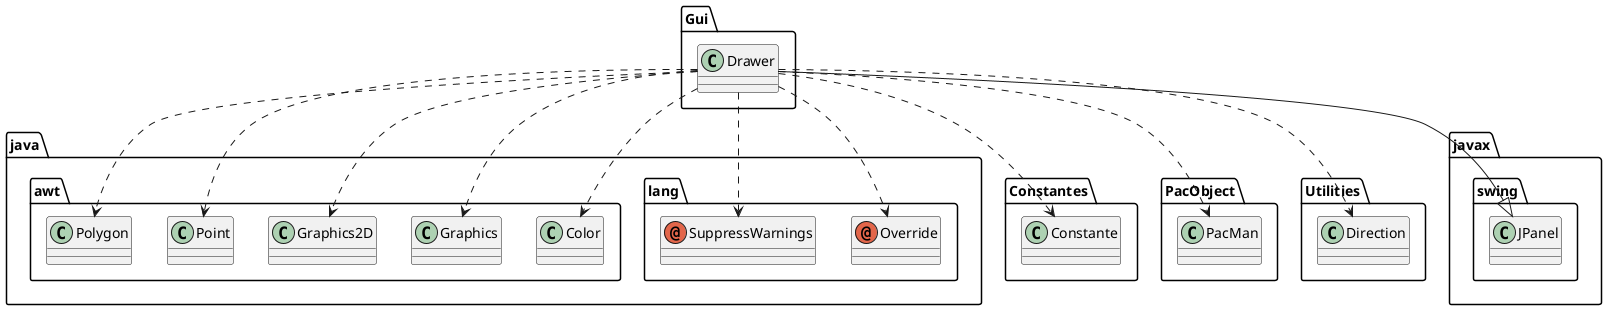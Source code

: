 @startuml
annotation java.lang.Override
annotation java.lang.SuppressWarnings
class Constantes.Constante
class Gui.Drawer
class PacObject.PacMan
class Utilities.Direction
class java.awt.Color
class java.awt.Graphics
class java.awt.Graphics2D
class java.awt.Point
class java.awt.Polygon
class javax.swing.JPanel
Gui.Drawer ..> java.lang.Override
Gui.Drawer ..> java.lang.SuppressWarnings
Gui.Drawer ..> Constantes.Constante
Gui.Drawer ..> PacObject.PacMan
Gui.Drawer ..> Utilities.Direction
Gui.Drawer ..> java.awt.Color
Gui.Drawer ..> java.awt.Graphics
Gui.Drawer ..> java.awt.Graphics2D
Gui.Drawer ..> java.awt.Point
Gui.Drawer ..> java.awt.Polygon
Gui.Drawer --|> javax.swing.JPanel
@enduml